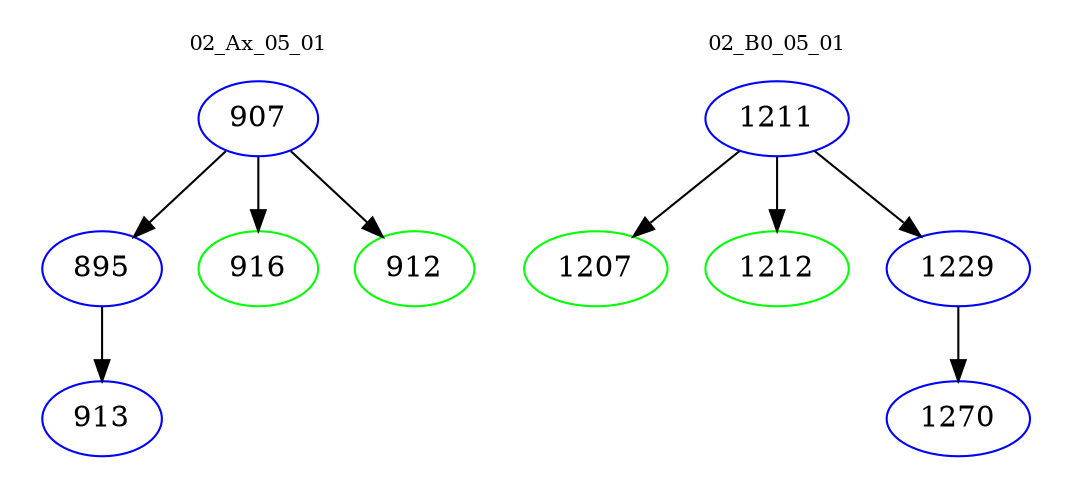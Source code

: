 digraph{
subgraph cluster_0 {
color = white
label = "02_Ax_05_01";
fontsize=10;
T0_907 [label="907", color="blue"]
T0_907 -> T0_895 [color="black"]
T0_895 [label="895", color="blue"]
T0_895 -> T0_913 [color="black"]
T0_913 [label="913", color="blue"]
T0_907 -> T0_916 [color="black"]
T0_916 [label="916", color="green"]
T0_907 -> T0_912 [color="black"]
T0_912 [label="912", color="green"]
}
subgraph cluster_1 {
color = white
label = "02_B0_05_01";
fontsize=10;
T1_1211 [label="1211", color="blue"]
T1_1211 -> T1_1207 [color="black"]
T1_1207 [label="1207", color="green"]
T1_1211 -> T1_1212 [color="black"]
T1_1212 [label="1212", color="green"]
T1_1211 -> T1_1229 [color="black"]
T1_1229 [label="1229", color="blue"]
T1_1229 -> T1_1270 [color="black"]
T1_1270 [label="1270", color="blue"]
}
}
